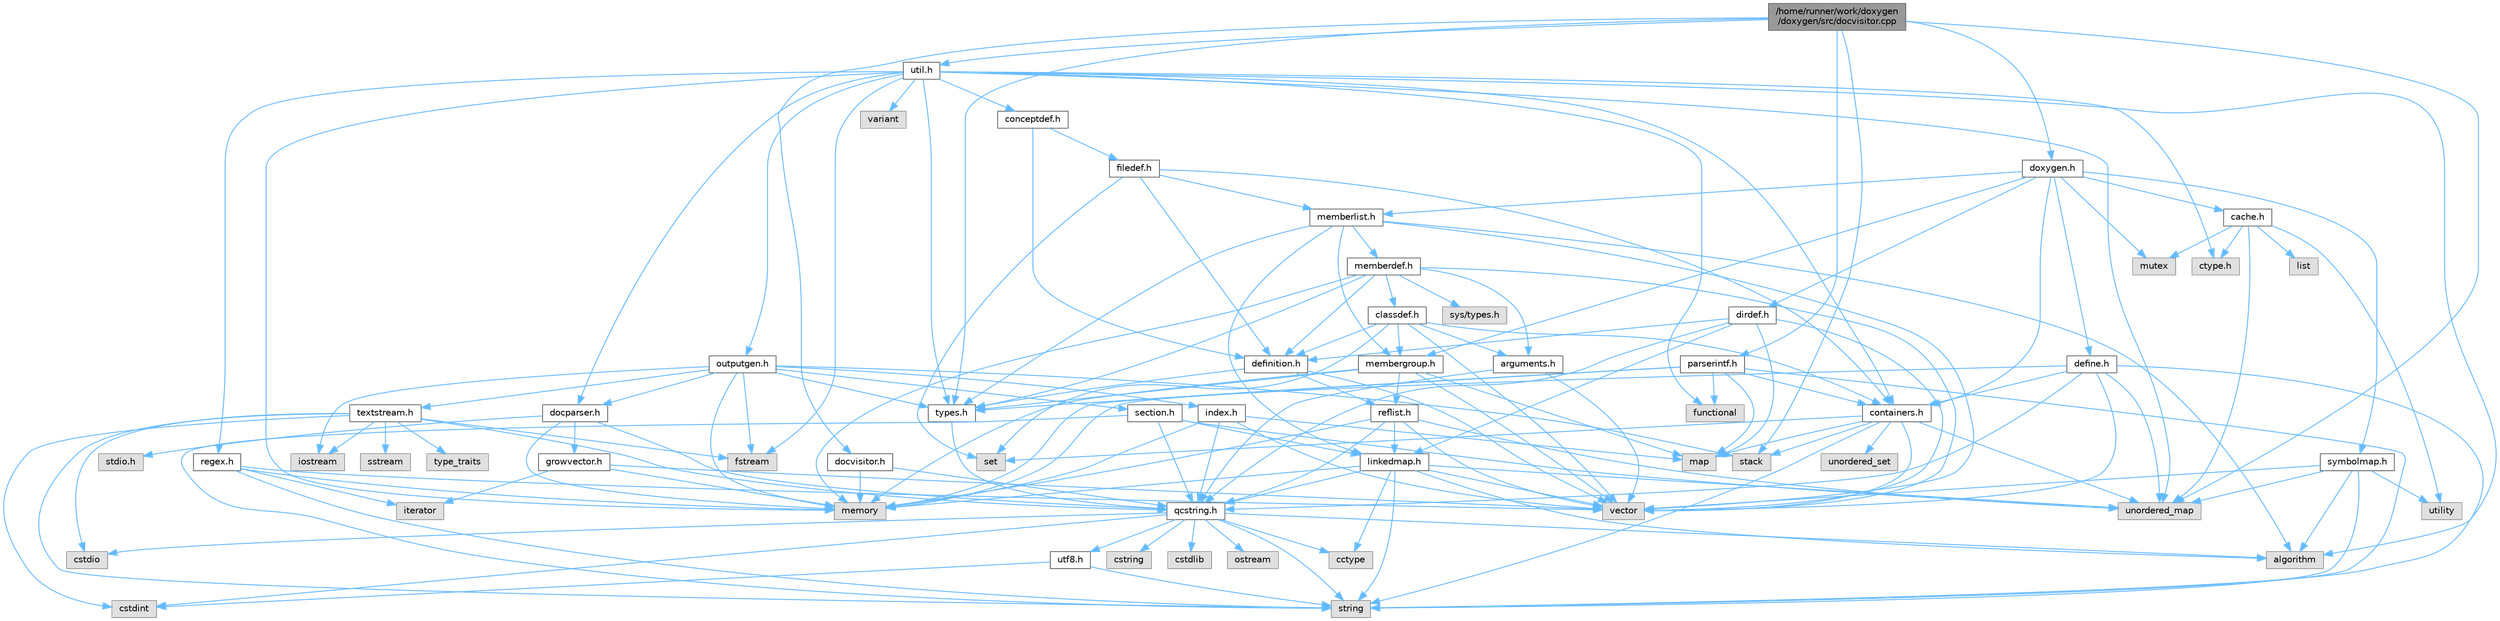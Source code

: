 digraph "/home/runner/work/doxygen/doxygen/src/docvisitor.cpp"
{
 // INTERACTIVE_SVG=YES
 // LATEX_PDF_SIZE
  bgcolor="transparent";
  edge [fontname=Helvetica,fontsize=10,labelfontname=Helvetica,labelfontsize=10];
  node [fontname=Helvetica,fontsize=10,shape=box,height=0.2,width=0.4];
  Node1 [id="Node000001",label="/home/runner/work/doxygen\l/doxygen/src/docvisitor.cpp",height=0.2,width=0.4,color="gray40", fillcolor="grey60", style="filled", fontcolor="black",tooltip=" "];
  Node1 -> Node2 [id="edge1_Node000001_Node000002",color="steelblue1",style="solid",tooltip=" "];
  Node2 [id="Node000002",label="unordered_map",height=0.2,width=0.4,color="grey60", fillcolor="#E0E0E0", style="filled",tooltip=" "];
  Node1 -> Node3 [id="edge2_Node000001_Node000003",color="steelblue1",style="solid",tooltip=" "];
  Node3 [id="Node000003",label="stack",height=0.2,width=0.4,color="grey60", fillcolor="#E0E0E0", style="filled",tooltip=" "];
  Node1 -> Node4 [id="edge3_Node000001_Node000004",color="steelblue1",style="solid",tooltip=" "];
  Node4 [id="Node000004",label="parserintf.h",height=0.2,width=0.4,color="grey40", fillcolor="white", style="filled",URL="$da/d55/parserintf_8h.html",tooltip=" "];
  Node4 -> Node5 [id="edge4_Node000004_Node000005",color="steelblue1",style="solid",tooltip=" "];
  Node5 [id="Node000005",label="functional",height=0.2,width=0.4,color="grey60", fillcolor="#E0E0E0", style="filled",tooltip=" "];
  Node4 -> Node6 [id="edge5_Node000004_Node000006",color="steelblue1",style="solid",tooltip=" "];
  Node6 [id="Node000006",label="memory",height=0.2,width=0.4,color="grey60", fillcolor="#E0E0E0", style="filled",tooltip=" "];
  Node4 -> Node7 [id="edge6_Node000004_Node000007",color="steelblue1",style="solid",tooltip=" "];
  Node7 [id="Node000007",label="map",height=0.2,width=0.4,color="grey60", fillcolor="#E0E0E0", style="filled",tooltip=" "];
  Node4 -> Node8 [id="edge7_Node000004_Node000008",color="steelblue1",style="solid",tooltip=" "];
  Node8 [id="Node000008",label="string",height=0.2,width=0.4,color="grey60", fillcolor="#E0E0E0", style="filled",tooltip=" "];
  Node4 -> Node9 [id="edge8_Node000004_Node000009",color="steelblue1",style="solid",tooltip=" "];
  Node9 [id="Node000009",label="types.h",height=0.2,width=0.4,color="grey40", fillcolor="white", style="filled",URL="$d9/d49/types_8h.html",tooltip="This file contains a number of basic enums and types."];
  Node9 -> Node10 [id="edge9_Node000009_Node000010",color="steelblue1",style="solid",tooltip=" "];
  Node10 [id="Node000010",label="qcstring.h",height=0.2,width=0.4,color="grey40", fillcolor="white", style="filled",URL="$d7/d5c/qcstring_8h.html",tooltip=" "];
  Node10 -> Node8 [id="edge10_Node000010_Node000008",color="steelblue1",style="solid",tooltip=" "];
  Node10 -> Node11 [id="edge11_Node000010_Node000011",color="steelblue1",style="solid",tooltip=" "];
  Node11 [id="Node000011",label="algorithm",height=0.2,width=0.4,color="grey60", fillcolor="#E0E0E0", style="filled",tooltip=" "];
  Node10 -> Node12 [id="edge12_Node000010_Node000012",color="steelblue1",style="solid",tooltip=" "];
  Node12 [id="Node000012",label="cctype",height=0.2,width=0.4,color="grey60", fillcolor="#E0E0E0", style="filled",tooltip=" "];
  Node10 -> Node13 [id="edge13_Node000010_Node000013",color="steelblue1",style="solid",tooltip=" "];
  Node13 [id="Node000013",label="cstring",height=0.2,width=0.4,color="grey60", fillcolor="#E0E0E0", style="filled",tooltip=" "];
  Node10 -> Node14 [id="edge14_Node000010_Node000014",color="steelblue1",style="solid",tooltip=" "];
  Node14 [id="Node000014",label="cstdio",height=0.2,width=0.4,color="grey60", fillcolor="#E0E0E0", style="filled",tooltip=" "];
  Node10 -> Node15 [id="edge15_Node000010_Node000015",color="steelblue1",style="solid",tooltip=" "];
  Node15 [id="Node000015",label="cstdlib",height=0.2,width=0.4,color="grey60", fillcolor="#E0E0E0", style="filled",tooltip=" "];
  Node10 -> Node16 [id="edge16_Node000010_Node000016",color="steelblue1",style="solid",tooltip=" "];
  Node16 [id="Node000016",label="cstdint",height=0.2,width=0.4,color="grey60", fillcolor="#E0E0E0", style="filled",tooltip=" "];
  Node10 -> Node17 [id="edge17_Node000010_Node000017",color="steelblue1",style="solid",tooltip=" "];
  Node17 [id="Node000017",label="ostream",height=0.2,width=0.4,color="grey60", fillcolor="#E0E0E0", style="filled",tooltip=" "];
  Node10 -> Node18 [id="edge18_Node000010_Node000018",color="steelblue1",style="solid",tooltip=" "];
  Node18 [id="Node000018",label="utf8.h",height=0.2,width=0.4,color="grey40", fillcolor="white", style="filled",URL="$db/d7c/utf8_8h.html",tooltip="Various UTF8 related helper functions."];
  Node18 -> Node16 [id="edge19_Node000018_Node000016",color="steelblue1",style="solid",tooltip=" "];
  Node18 -> Node8 [id="edge20_Node000018_Node000008",color="steelblue1",style="solid",tooltip=" "];
  Node4 -> Node19 [id="edge21_Node000004_Node000019",color="steelblue1",style="solid",tooltip=" "];
  Node19 [id="Node000019",label="containers.h",height=0.2,width=0.4,color="grey40", fillcolor="white", style="filled",URL="$d5/d75/containers_8h.html",tooltip=" "];
  Node19 -> Node20 [id="edge22_Node000019_Node000020",color="steelblue1",style="solid",tooltip=" "];
  Node20 [id="Node000020",label="vector",height=0.2,width=0.4,color="grey60", fillcolor="#E0E0E0", style="filled",tooltip=" "];
  Node19 -> Node8 [id="edge23_Node000019_Node000008",color="steelblue1",style="solid",tooltip=" "];
  Node19 -> Node21 [id="edge24_Node000019_Node000021",color="steelblue1",style="solid",tooltip=" "];
  Node21 [id="Node000021",label="set",height=0.2,width=0.4,color="grey60", fillcolor="#E0E0E0", style="filled",tooltip=" "];
  Node19 -> Node7 [id="edge25_Node000019_Node000007",color="steelblue1",style="solid",tooltip=" "];
  Node19 -> Node22 [id="edge26_Node000019_Node000022",color="steelblue1",style="solid",tooltip=" "];
  Node22 [id="Node000022",label="unordered_set",height=0.2,width=0.4,color="grey60", fillcolor="#E0E0E0", style="filled",tooltip=" "];
  Node19 -> Node2 [id="edge27_Node000019_Node000002",color="steelblue1",style="solid",tooltip=" "];
  Node19 -> Node3 [id="edge28_Node000019_Node000003",color="steelblue1",style="solid",tooltip=" "];
  Node1 -> Node23 [id="edge29_Node000001_Node000023",color="steelblue1",style="solid",tooltip=" "];
  Node23 [id="Node000023",label="docvisitor.h",height=0.2,width=0.4,color="grey40", fillcolor="white", style="filled",URL="$d2/d3c/docvisitor_8h.html",tooltip=" "];
  Node23 -> Node6 [id="edge30_Node000023_Node000006",color="steelblue1",style="solid",tooltip=" "];
  Node23 -> Node10 [id="edge31_Node000023_Node000010",color="steelblue1",style="solid",tooltip=" "];
  Node1 -> Node24 [id="edge32_Node000001_Node000024",color="steelblue1",style="solid",tooltip=" "];
  Node24 [id="Node000024",label="util.h",height=0.2,width=0.4,color="grey40", fillcolor="white", style="filled",URL="$d8/d3c/util_8h.html",tooltip="A bunch of utility functions."];
  Node24 -> Node6 [id="edge33_Node000024_Node000006",color="steelblue1",style="solid",tooltip=" "];
  Node24 -> Node2 [id="edge34_Node000024_Node000002",color="steelblue1",style="solid",tooltip=" "];
  Node24 -> Node11 [id="edge35_Node000024_Node000011",color="steelblue1",style="solid",tooltip=" "];
  Node24 -> Node5 [id="edge36_Node000024_Node000005",color="steelblue1",style="solid",tooltip=" "];
  Node24 -> Node25 [id="edge37_Node000024_Node000025",color="steelblue1",style="solid",tooltip=" "];
  Node25 [id="Node000025",label="fstream",height=0.2,width=0.4,color="grey60", fillcolor="#E0E0E0", style="filled",tooltip=" "];
  Node24 -> Node26 [id="edge38_Node000024_Node000026",color="steelblue1",style="solid",tooltip=" "];
  Node26 [id="Node000026",label="variant",height=0.2,width=0.4,color="grey60", fillcolor="#E0E0E0", style="filled",tooltip=" "];
  Node24 -> Node27 [id="edge39_Node000024_Node000027",color="steelblue1",style="solid",tooltip=" "];
  Node27 [id="Node000027",label="ctype.h",height=0.2,width=0.4,color="grey60", fillcolor="#E0E0E0", style="filled",tooltip=" "];
  Node24 -> Node9 [id="edge40_Node000024_Node000009",color="steelblue1",style="solid",tooltip=" "];
  Node24 -> Node28 [id="edge41_Node000024_Node000028",color="steelblue1",style="solid",tooltip=" "];
  Node28 [id="Node000028",label="docparser.h",height=0.2,width=0.4,color="grey40", fillcolor="white", style="filled",URL="$de/d9c/docparser_8h.html",tooltip=" "];
  Node28 -> Node29 [id="edge42_Node000028_Node000029",color="steelblue1",style="solid",tooltip=" "];
  Node29 [id="Node000029",label="stdio.h",height=0.2,width=0.4,color="grey60", fillcolor="#E0E0E0", style="filled",tooltip=" "];
  Node28 -> Node6 [id="edge43_Node000028_Node000006",color="steelblue1",style="solid",tooltip=" "];
  Node28 -> Node10 [id="edge44_Node000028_Node000010",color="steelblue1",style="solid",tooltip=" "];
  Node28 -> Node30 [id="edge45_Node000028_Node000030",color="steelblue1",style="solid",tooltip=" "];
  Node30 [id="Node000030",label="growvector.h",height=0.2,width=0.4,color="grey40", fillcolor="white", style="filled",URL="$d7/d50/growvector_8h.html",tooltip=" "];
  Node30 -> Node20 [id="edge46_Node000030_Node000020",color="steelblue1",style="solid",tooltip=" "];
  Node30 -> Node6 [id="edge47_Node000030_Node000006",color="steelblue1",style="solid",tooltip=" "];
  Node30 -> Node31 [id="edge48_Node000030_Node000031",color="steelblue1",style="solid",tooltip=" "];
  Node31 [id="Node000031",label="iterator",height=0.2,width=0.4,color="grey60", fillcolor="#E0E0E0", style="filled",tooltip=" "];
  Node24 -> Node19 [id="edge49_Node000024_Node000019",color="steelblue1",style="solid",tooltip=" "];
  Node24 -> Node32 [id="edge50_Node000024_Node000032",color="steelblue1",style="solid",tooltip=" "];
  Node32 [id="Node000032",label="outputgen.h",height=0.2,width=0.4,color="grey40", fillcolor="white", style="filled",URL="$df/d06/outputgen_8h.html",tooltip=" "];
  Node32 -> Node6 [id="edge51_Node000032_Node000006",color="steelblue1",style="solid",tooltip=" "];
  Node32 -> Node3 [id="edge52_Node000032_Node000003",color="steelblue1",style="solid",tooltip=" "];
  Node32 -> Node33 [id="edge53_Node000032_Node000033",color="steelblue1",style="solid",tooltip=" "];
  Node33 [id="Node000033",label="iostream",height=0.2,width=0.4,color="grey60", fillcolor="#E0E0E0", style="filled",tooltip=" "];
  Node32 -> Node25 [id="edge54_Node000032_Node000025",color="steelblue1",style="solid",tooltip=" "];
  Node32 -> Node9 [id="edge55_Node000032_Node000009",color="steelblue1",style="solid",tooltip=" "];
  Node32 -> Node34 [id="edge56_Node000032_Node000034",color="steelblue1",style="solid",tooltip=" "];
  Node34 [id="Node000034",label="index.h",height=0.2,width=0.4,color="grey40", fillcolor="white", style="filled",URL="$d1/db5/index_8h.html",tooltip=" "];
  Node34 -> Node6 [id="edge57_Node000034_Node000006",color="steelblue1",style="solid",tooltip=" "];
  Node34 -> Node20 [id="edge58_Node000034_Node000020",color="steelblue1",style="solid",tooltip=" "];
  Node34 -> Node7 [id="edge59_Node000034_Node000007",color="steelblue1",style="solid",tooltip=" "];
  Node34 -> Node10 [id="edge60_Node000034_Node000010",color="steelblue1",style="solid",tooltip=" "];
  Node32 -> Node35 [id="edge61_Node000032_Node000035",color="steelblue1",style="solid",tooltip=" "];
  Node35 [id="Node000035",label="section.h",height=0.2,width=0.4,color="grey40", fillcolor="white", style="filled",URL="$d1/d2a/section_8h.html",tooltip=" "];
  Node35 -> Node8 [id="edge62_Node000035_Node000008",color="steelblue1",style="solid",tooltip=" "];
  Node35 -> Node2 [id="edge63_Node000035_Node000002",color="steelblue1",style="solid",tooltip=" "];
  Node35 -> Node10 [id="edge64_Node000035_Node000010",color="steelblue1",style="solid",tooltip=" "];
  Node35 -> Node36 [id="edge65_Node000035_Node000036",color="steelblue1",style="solid",tooltip=" "];
  Node36 [id="Node000036",label="linkedmap.h",height=0.2,width=0.4,color="grey40", fillcolor="white", style="filled",URL="$da/de1/linkedmap_8h.html",tooltip=" "];
  Node36 -> Node2 [id="edge66_Node000036_Node000002",color="steelblue1",style="solid",tooltip=" "];
  Node36 -> Node20 [id="edge67_Node000036_Node000020",color="steelblue1",style="solid",tooltip=" "];
  Node36 -> Node6 [id="edge68_Node000036_Node000006",color="steelblue1",style="solid",tooltip=" "];
  Node36 -> Node8 [id="edge69_Node000036_Node000008",color="steelblue1",style="solid",tooltip=" "];
  Node36 -> Node11 [id="edge70_Node000036_Node000011",color="steelblue1",style="solid",tooltip=" "];
  Node36 -> Node12 [id="edge71_Node000036_Node000012",color="steelblue1",style="solid",tooltip=" "];
  Node36 -> Node10 [id="edge72_Node000036_Node000010",color="steelblue1",style="solid",tooltip=" "];
  Node32 -> Node37 [id="edge73_Node000032_Node000037",color="steelblue1",style="solid",tooltip=" "];
  Node37 [id="Node000037",label="textstream.h",height=0.2,width=0.4,color="grey40", fillcolor="white", style="filled",URL="$d4/d7d/textstream_8h.html",tooltip=" "];
  Node37 -> Node8 [id="edge74_Node000037_Node000008",color="steelblue1",style="solid",tooltip=" "];
  Node37 -> Node33 [id="edge75_Node000037_Node000033",color="steelblue1",style="solid",tooltip=" "];
  Node37 -> Node38 [id="edge76_Node000037_Node000038",color="steelblue1",style="solid",tooltip=" "];
  Node38 [id="Node000038",label="sstream",height=0.2,width=0.4,color="grey60", fillcolor="#E0E0E0", style="filled",tooltip=" "];
  Node37 -> Node16 [id="edge77_Node000037_Node000016",color="steelblue1",style="solid",tooltip=" "];
  Node37 -> Node14 [id="edge78_Node000037_Node000014",color="steelblue1",style="solid",tooltip=" "];
  Node37 -> Node25 [id="edge79_Node000037_Node000025",color="steelblue1",style="solid",tooltip=" "];
  Node37 -> Node39 [id="edge80_Node000037_Node000039",color="steelblue1",style="solid",tooltip=" "];
  Node39 [id="Node000039",label="type_traits",height=0.2,width=0.4,color="grey60", fillcolor="#E0E0E0", style="filled",tooltip=" "];
  Node37 -> Node10 [id="edge81_Node000037_Node000010",color="steelblue1",style="solid",tooltip=" "];
  Node32 -> Node28 [id="edge82_Node000032_Node000028",color="steelblue1",style="solid",tooltip=" "];
  Node24 -> Node40 [id="edge83_Node000024_Node000040",color="steelblue1",style="solid",tooltip=" "];
  Node40 [id="Node000040",label="regex.h",height=0.2,width=0.4,color="grey40", fillcolor="white", style="filled",URL="$d1/d21/regex_8h.html",tooltip=" "];
  Node40 -> Node6 [id="edge84_Node000040_Node000006",color="steelblue1",style="solid",tooltip=" "];
  Node40 -> Node8 [id="edge85_Node000040_Node000008",color="steelblue1",style="solid",tooltip=" "];
  Node40 -> Node20 [id="edge86_Node000040_Node000020",color="steelblue1",style="solid",tooltip=" "];
  Node40 -> Node31 [id="edge87_Node000040_Node000031",color="steelblue1",style="solid",tooltip=" "];
  Node24 -> Node41 [id="edge88_Node000024_Node000041",color="steelblue1",style="solid",tooltip=" "];
  Node41 [id="Node000041",label="conceptdef.h",height=0.2,width=0.4,color="grey40", fillcolor="white", style="filled",URL="$da/df1/conceptdef_8h.html",tooltip=" "];
  Node41 -> Node42 [id="edge89_Node000041_Node000042",color="steelblue1",style="solid",tooltip=" "];
  Node42 [id="Node000042",label="definition.h",height=0.2,width=0.4,color="grey40", fillcolor="white", style="filled",URL="$df/da1/definition_8h.html",tooltip=" "];
  Node42 -> Node20 [id="edge90_Node000042_Node000020",color="steelblue1",style="solid",tooltip=" "];
  Node42 -> Node9 [id="edge91_Node000042_Node000009",color="steelblue1",style="solid",tooltip=" "];
  Node42 -> Node43 [id="edge92_Node000042_Node000043",color="steelblue1",style="solid",tooltip=" "];
  Node43 [id="Node000043",label="reflist.h",height=0.2,width=0.4,color="grey40", fillcolor="white", style="filled",URL="$d1/d02/reflist_8h.html",tooltip=" "];
  Node43 -> Node20 [id="edge93_Node000043_Node000020",color="steelblue1",style="solid",tooltip=" "];
  Node43 -> Node2 [id="edge94_Node000043_Node000002",color="steelblue1",style="solid",tooltip=" "];
  Node43 -> Node6 [id="edge95_Node000043_Node000006",color="steelblue1",style="solid",tooltip=" "];
  Node43 -> Node10 [id="edge96_Node000043_Node000010",color="steelblue1",style="solid",tooltip=" "];
  Node43 -> Node36 [id="edge97_Node000043_Node000036",color="steelblue1",style="solid",tooltip=" "];
  Node41 -> Node44 [id="edge98_Node000041_Node000044",color="steelblue1",style="solid",tooltip=" "];
  Node44 [id="Node000044",label="filedef.h",height=0.2,width=0.4,color="grey40", fillcolor="white", style="filled",URL="$d4/d3a/filedef_8h.html",tooltip=" "];
  Node44 -> Node21 [id="edge99_Node000044_Node000021",color="steelblue1",style="solid",tooltip=" "];
  Node44 -> Node42 [id="edge100_Node000044_Node000042",color="steelblue1",style="solid",tooltip=" "];
  Node44 -> Node45 [id="edge101_Node000044_Node000045",color="steelblue1",style="solid",tooltip=" "];
  Node45 [id="Node000045",label="memberlist.h",height=0.2,width=0.4,color="grey40", fillcolor="white", style="filled",URL="$dd/d78/memberlist_8h.html",tooltip=" "];
  Node45 -> Node20 [id="edge102_Node000045_Node000020",color="steelblue1",style="solid",tooltip=" "];
  Node45 -> Node11 [id="edge103_Node000045_Node000011",color="steelblue1",style="solid",tooltip=" "];
  Node45 -> Node46 [id="edge104_Node000045_Node000046",color="steelblue1",style="solid",tooltip=" "];
  Node46 [id="Node000046",label="memberdef.h",height=0.2,width=0.4,color="grey40", fillcolor="white", style="filled",URL="$d4/d46/memberdef_8h.html",tooltip=" "];
  Node46 -> Node20 [id="edge105_Node000046_Node000020",color="steelblue1",style="solid",tooltip=" "];
  Node46 -> Node6 [id="edge106_Node000046_Node000006",color="steelblue1",style="solid",tooltip=" "];
  Node46 -> Node47 [id="edge107_Node000046_Node000047",color="steelblue1",style="solid",tooltip=" "];
  Node47 [id="Node000047",label="sys/types.h",height=0.2,width=0.4,color="grey60", fillcolor="#E0E0E0", style="filled",tooltip=" "];
  Node46 -> Node9 [id="edge108_Node000046_Node000009",color="steelblue1",style="solid",tooltip=" "];
  Node46 -> Node42 [id="edge109_Node000046_Node000042",color="steelblue1",style="solid",tooltip=" "];
  Node46 -> Node48 [id="edge110_Node000046_Node000048",color="steelblue1",style="solid",tooltip=" "];
  Node48 [id="Node000048",label="arguments.h",height=0.2,width=0.4,color="grey40", fillcolor="white", style="filled",URL="$df/d9b/arguments_8h.html",tooltip=" "];
  Node48 -> Node20 [id="edge111_Node000048_Node000020",color="steelblue1",style="solid",tooltip=" "];
  Node48 -> Node10 [id="edge112_Node000048_Node000010",color="steelblue1",style="solid",tooltip=" "];
  Node46 -> Node49 [id="edge113_Node000046_Node000049",color="steelblue1",style="solid",tooltip=" "];
  Node49 [id="Node000049",label="classdef.h",height=0.2,width=0.4,color="grey40", fillcolor="white", style="filled",URL="$d1/da6/classdef_8h.html",tooltip=" "];
  Node49 -> Node20 [id="edge114_Node000049_Node000020",color="steelblue1",style="solid",tooltip=" "];
  Node49 -> Node21 [id="edge115_Node000049_Node000021",color="steelblue1",style="solid",tooltip=" "];
  Node49 -> Node19 [id="edge116_Node000049_Node000019",color="steelblue1",style="solid",tooltip=" "];
  Node49 -> Node42 [id="edge117_Node000049_Node000042",color="steelblue1",style="solid",tooltip=" "];
  Node49 -> Node48 [id="edge118_Node000049_Node000048",color="steelblue1",style="solid",tooltip=" "];
  Node49 -> Node50 [id="edge119_Node000049_Node000050",color="steelblue1",style="solid",tooltip=" "];
  Node50 [id="Node000050",label="membergroup.h",height=0.2,width=0.4,color="grey40", fillcolor="white", style="filled",URL="$d9/d11/membergroup_8h.html",tooltip=" "];
  Node50 -> Node20 [id="edge120_Node000050_Node000020",color="steelblue1",style="solid",tooltip=" "];
  Node50 -> Node7 [id="edge121_Node000050_Node000007",color="steelblue1",style="solid",tooltip=" "];
  Node50 -> Node6 [id="edge122_Node000050_Node000006",color="steelblue1",style="solid",tooltip=" "];
  Node50 -> Node9 [id="edge123_Node000050_Node000009",color="steelblue1",style="solid",tooltip=" "];
  Node50 -> Node43 [id="edge124_Node000050_Node000043",color="steelblue1",style="solid",tooltip=" "];
  Node45 -> Node36 [id="edge125_Node000045_Node000036",color="steelblue1",style="solid",tooltip=" "];
  Node45 -> Node9 [id="edge126_Node000045_Node000009",color="steelblue1",style="solid",tooltip=" "];
  Node45 -> Node50 [id="edge127_Node000045_Node000050",color="steelblue1",style="solid",tooltip=" "];
  Node44 -> Node19 [id="edge128_Node000044_Node000019",color="steelblue1",style="solid",tooltip=" "];
  Node1 -> Node9 [id="edge129_Node000001_Node000009",color="steelblue1",style="solid",tooltip=" "];
  Node1 -> Node51 [id="edge130_Node000001_Node000051",color="steelblue1",style="solid",tooltip=" "];
  Node51 [id="Node000051",label="doxygen.h",height=0.2,width=0.4,color="grey40", fillcolor="white", style="filled",URL="$d1/da1/doxygen_8h.html",tooltip=" "];
  Node51 -> Node52 [id="edge131_Node000051_Node000052",color="steelblue1",style="solid",tooltip=" "];
  Node52 [id="Node000052",label="mutex",height=0.2,width=0.4,color="grey60", fillcolor="#E0E0E0", style="filled",tooltip=" "];
  Node51 -> Node19 [id="edge132_Node000051_Node000019",color="steelblue1",style="solid",tooltip=" "];
  Node51 -> Node50 [id="edge133_Node000051_Node000050",color="steelblue1",style="solid",tooltip=" "];
  Node51 -> Node53 [id="edge134_Node000051_Node000053",color="steelblue1",style="solid",tooltip=" "];
  Node53 [id="Node000053",label="dirdef.h",height=0.2,width=0.4,color="grey40", fillcolor="white", style="filled",URL="$d6/d15/dirdef_8h.html",tooltip=" "];
  Node53 -> Node20 [id="edge135_Node000053_Node000020",color="steelblue1",style="solid",tooltip=" "];
  Node53 -> Node7 [id="edge136_Node000053_Node000007",color="steelblue1",style="solid",tooltip=" "];
  Node53 -> Node10 [id="edge137_Node000053_Node000010",color="steelblue1",style="solid",tooltip=" "];
  Node53 -> Node36 [id="edge138_Node000053_Node000036",color="steelblue1",style="solid",tooltip=" "];
  Node53 -> Node42 [id="edge139_Node000053_Node000042",color="steelblue1",style="solid",tooltip=" "];
  Node51 -> Node45 [id="edge140_Node000051_Node000045",color="steelblue1",style="solid",tooltip=" "];
  Node51 -> Node54 [id="edge141_Node000051_Node000054",color="steelblue1",style="solid",tooltip=" "];
  Node54 [id="Node000054",label="define.h",height=0.2,width=0.4,color="grey40", fillcolor="white", style="filled",URL="$df/d67/define_8h.html",tooltip=" "];
  Node54 -> Node20 [id="edge142_Node000054_Node000020",color="steelblue1",style="solid",tooltip=" "];
  Node54 -> Node6 [id="edge143_Node000054_Node000006",color="steelblue1",style="solid",tooltip=" "];
  Node54 -> Node8 [id="edge144_Node000054_Node000008",color="steelblue1",style="solid",tooltip=" "];
  Node54 -> Node2 [id="edge145_Node000054_Node000002",color="steelblue1",style="solid",tooltip=" "];
  Node54 -> Node10 [id="edge146_Node000054_Node000010",color="steelblue1",style="solid",tooltip=" "];
  Node54 -> Node19 [id="edge147_Node000054_Node000019",color="steelblue1",style="solid",tooltip=" "];
  Node51 -> Node55 [id="edge148_Node000051_Node000055",color="steelblue1",style="solid",tooltip=" "];
  Node55 [id="Node000055",label="cache.h",height=0.2,width=0.4,color="grey40", fillcolor="white", style="filled",URL="$d3/d26/cache_8h.html",tooltip=" "];
  Node55 -> Node56 [id="edge149_Node000055_Node000056",color="steelblue1",style="solid",tooltip=" "];
  Node56 [id="Node000056",label="list",height=0.2,width=0.4,color="grey60", fillcolor="#E0E0E0", style="filled",tooltip=" "];
  Node55 -> Node2 [id="edge150_Node000055_Node000002",color="steelblue1",style="solid",tooltip=" "];
  Node55 -> Node52 [id="edge151_Node000055_Node000052",color="steelblue1",style="solid",tooltip=" "];
  Node55 -> Node57 [id="edge152_Node000055_Node000057",color="steelblue1",style="solid",tooltip=" "];
  Node57 [id="Node000057",label="utility",height=0.2,width=0.4,color="grey60", fillcolor="#E0E0E0", style="filled",tooltip=" "];
  Node55 -> Node27 [id="edge153_Node000055_Node000027",color="steelblue1",style="solid",tooltip=" "];
  Node51 -> Node58 [id="edge154_Node000051_Node000058",color="steelblue1",style="solid",tooltip=" "];
  Node58 [id="Node000058",label="symbolmap.h",height=0.2,width=0.4,color="grey40", fillcolor="white", style="filled",URL="$d7/ddd/symbolmap_8h.html",tooltip=" "];
  Node58 -> Node11 [id="edge155_Node000058_Node000011",color="steelblue1",style="solid",tooltip=" "];
  Node58 -> Node2 [id="edge156_Node000058_Node000002",color="steelblue1",style="solid",tooltip=" "];
  Node58 -> Node20 [id="edge157_Node000058_Node000020",color="steelblue1",style="solid",tooltip=" "];
  Node58 -> Node8 [id="edge158_Node000058_Node000008",color="steelblue1",style="solid",tooltip=" "];
  Node58 -> Node57 [id="edge159_Node000058_Node000057",color="steelblue1",style="solid",tooltip=" "];
}
